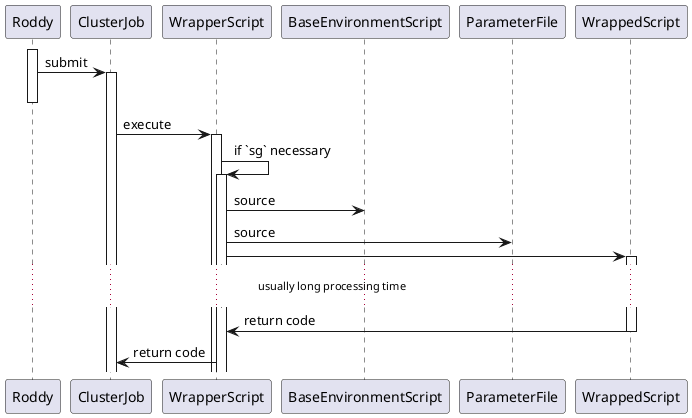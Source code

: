 @startuml

activate Roddy

Roddy -> ClusterJob : submit
activate ClusterJob
deactivate Roddy

ClusterJob -> WrapperScript : execute
activate WrapperScript

WrapperScript -> WrapperScript : if `sg` necessary
activate WrapperScript

WrapperScript -> BaseEnvironmentScript : source

WrapperScript -> ParameterFile : source

WrapperScript -> WrappedScript
activate WrappedScript

... usually long processing time ...

WrappedScript -> WrapperScript : return code

deactivate WrappedScript

WrapperScript -> ClusterJob : return code

@enduml